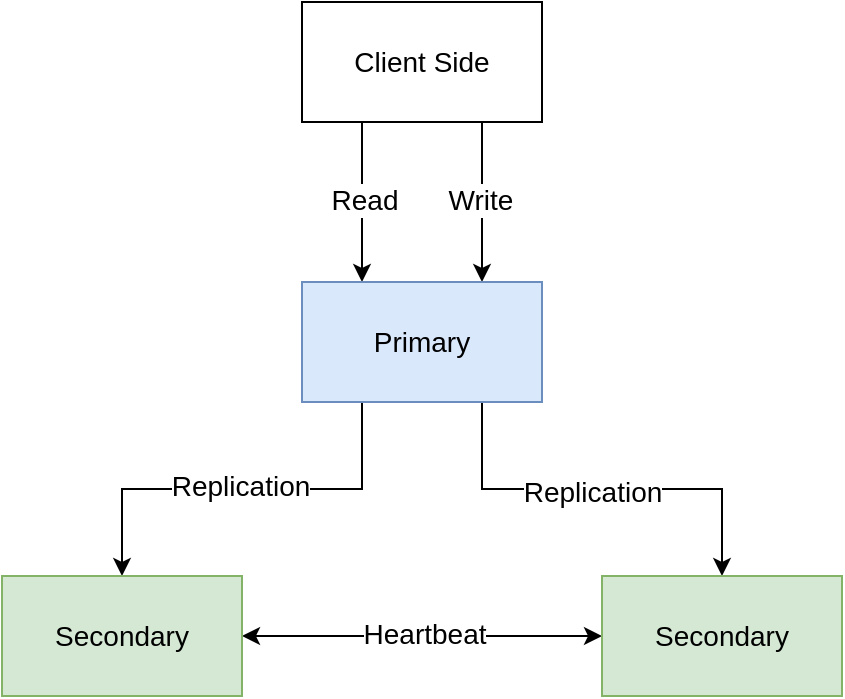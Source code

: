 <mxfile version="20.4.0" type="github">
  <diagram id="7I8V-atkEQuxootXvmIC" name="Page-1">
    <mxGraphModel dx="1426" dy="800" grid="1" gridSize="10" guides="1" tooltips="1" connect="1" arrows="1" fold="1" page="1" pageScale="1" pageWidth="1654" pageHeight="1169" math="0" shadow="0">
      <root>
        <mxCell id="0" />
        <mxCell id="1" parent="0" />
        <mxCell id="hIZ3v94Rgz0X0hFWZxyT-3" style="edgeStyle=orthogonalEdgeStyle;rounded=0;orthogonalLoop=1;jettySize=auto;html=1;exitX=0.75;exitY=1;exitDx=0;exitDy=0;entryX=0.75;entryY=0;entryDx=0;entryDy=0;fontSize=14;" edge="1" parent="1" source="hIZ3v94Rgz0X0hFWZxyT-1" target="hIZ3v94Rgz0X0hFWZxyT-2">
          <mxGeometry relative="1" as="geometry" />
        </mxCell>
        <mxCell id="hIZ3v94Rgz0X0hFWZxyT-5" value="Write" style="edgeLabel;html=1;align=center;verticalAlign=middle;resizable=0;points=[];fontSize=14;" vertex="1" connectable="0" parent="hIZ3v94Rgz0X0hFWZxyT-3">
          <mxGeometry x="-0.025" y="-1" relative="1" as="geometry">
            <mxPoint as="offset" />
          </mxGeometry>
        </mxCell>
        <mxCell id="hIZ3v94Rgz0X0hFWZxyT-4" style="edgeStyle=orthogonalEdgeStyle;rounded=0;orthogonalLoop=1;jettySize=auto;html=1;exitX=0.25;exitY=1;exitDx=0;exitDy=0;entryX=0.25;entryY=0;entryDx=0;entryDy=0;fontSize=14;" edge="1" parent="1" source="hIZ3v94Rgz0X0hFWZxyT-1" target="hIZ3v94Rgz0X0hFWZxyT-2">
          <mxGeometry relative="1" as="geometry" />
        </mxCell>
        <mxCell id="hIZ3v94Rgz0X0hFWZxyT-6" value="Read" style="edgeLabel;html=1;align=center;verticalAlign=middle;resizable=0;points=[];fontSize=14;" vertex="1" connectable="0" parent="hIZ3v94Rgz0X0hFWZxyT-4">
          <mxGeometry x="-0.025" y="1" relative="1" as="geometry">
            <mxPoint as="offset" />
          </mxGeometry>
        </mxCell>
        <mxCell id="hIZ3v94Rgz0X0hFWZxyT-1" value="&lt;font style=&quot;font-size: 14px;&quot;&gt;Client Side&lt;/font&gt;" style="rounded=0;whiteSpace=wrap;html=1;" vertex="1" parent="1">
          <mxGeometry x="660" y="220" width="120" height="60" as="geometry" />
        </mxCell>
        <mxCell id="hIZ3v94Rgz0X0hFWZxyT-10" style="edgeStyle=orthogonalEdgeStyle;rounded=0;orthogonalLoop=1;jettySize=auto;html=1;exitX=0.25;exitY=1;exitDx=0;exitDy=0;entryX=0.5;entryY=0;entryDx=0;entryDy=0;fontSize=14;" edge="1" parent="1" source="hIZ3v94Rgz0X0hFWZxyT-2" target="hIZ3v94Rgz0X0hFWZxyT-7">
          <mxGeometry relative="1" as="geometry" />
        </mxCell>
        <mxCell id="hIZ3v94Rgz0X0hFWZxyT-12" value="Replication" style="edgeLabel;html=1;align=center;verticalAlign=middle;resizable=0;points=[];fontSize=14;" vertex="1" connectable="0" parent="hIZ3v94Rgz0X0hFWZxyT-10">
          <mxGeometry x="0.015" y="-2" relative="1" as="geometry">
            <mxPoint as="offset" />
          </mxGeometry>
        </mxCell>
        <mxCell id="hIZ3v94Rgz0X0hFWZxyT-11" style="edgeStyle=orthogonalEdgeStyle;rounded=0;orthogonalLoop=1;jettySize=auto;html=1;exitX=0.75;exitY=1;exitDx=0;exitDy=0;entryX=0.5;entryY=0;entryDx=0;entryDy=0;fontSize=14;" edge="1" parent="1" source="hIZ3v94Rgz0X0hFWZxyT-2" target="hIZ3v94Rgz0X0hFWZxyT-8">
          <mxGeometry relative="1" as="geometry" />
        </mxCell>
        <mxCell id="hIZ3v94Rgz0X0hFWZxyT-13" value="Replication" style="edgeLabel;html=1;align=center;verticalAlign=middle;resizable=0;points=[];fontSize=14;" vertex="1" connectable="0" parent="hIZ3v94Rgz0X0hFWZxyT-11">
          <mxGeometry x="-0.055" y="-1" relative="1" as="geometry">
            <mxPoint as="offset" />
          </mxGeometry>
        </mxCell>
        <mxCell id="hIZ3v94Rgz0X0hFWZxyT-2" value="&lt;font style=&quot;font-size: 14px;&quot;&gt;Primary&lt;/font&gt;" style="rounded=0;whiteSpace=wrap;html=1;fillColor=#dae8fc;strokeColor=#6c8ebf;" vertex="1" parent="1">
          <mxGeometry x="660" y="360" width="120" height="60" as="geometry" />
        </mxCell>
        <mxCell id="hIZ3v94Rgz0X0hFWZxyT-14" style="edgeStyle=orthogonalEdgeStyle;rounded=0;orthogonalLoop=1;jettySize=auto;html=1;exitX=1;exitY=0.5;exitDx=0;exitDy=0;entryX=0;entryY=0.5;entryDx=0;entryDy=0;fontSize=14;startArrow=classic;startFill=1;" edge="1" parent="1" source="hIZ3v94Rgz0X0hFWZxyT-7" target="hIZ3v94Rgz0X0hFWZxyT-8">
          <mxGeometry relative="1" as="geometry" />
        </mxCell>
        <mxCell id="hIZ3v94Rgz0X0hFWZxyT-15" value="Heartbeat" style="edgeLabel;html=1;align=center;verticalAlign=middle;resizable=0;points=[];fontSize=14;" vertex="1" connectable="0" parent="hIZ3v94Rgz0X0hFWZxyT-14">
          <mxGeometry x="0.011" y="1" relative="1" as="geometry">
            <mxPoint as="offset" />
          </mxGeometry>
        </mxCell>
        <mxCell id="hIZ3v94Rgz0X0hFWZxyT-7" value="&lt;font style=&quot;font-size: 14px;&quot;&gt;Secondary&lt;/font&gt;" style="rounded=0;whiteSpace=wrap;html=1;fillColor=#d5e8d4;strokeColor=#82b366;" vertex="1" parent="1">
          <mxGeometry x="510" y="507" width="120" height="60" as="geometry" />
        </mxCell>
        <mxCell id="hIZ3v94Rgz0X0hFWZxyT-8" value="&lt;font style=&quot;font-size: 14px;&quot;&gt;Secondary&lt;/font&gt;" style="rounded=0;whiteSpace=wrap;html=1;fillColor=#d5e8d4;strokeColor=#82b366;" vertex="1" parent="1">
          <mxGeometry x="810" y="507" width="120" height="60" as="geometry" />
        </mxCell>
      </root>
    </mxGraphModel>
  </diagram>
</mxfile>
